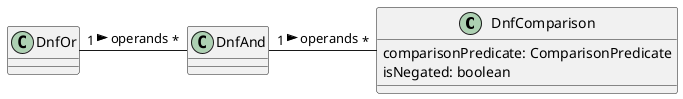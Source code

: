 @startuml

class DnfComparison{
comparisonPredicate: ComparisonPredicate
isNegated: boolean
}

DnfOr "1" - "*" DnfAnd: > operands
DnfAnd "1" - "*" DnfComparison: > operands
@enduml